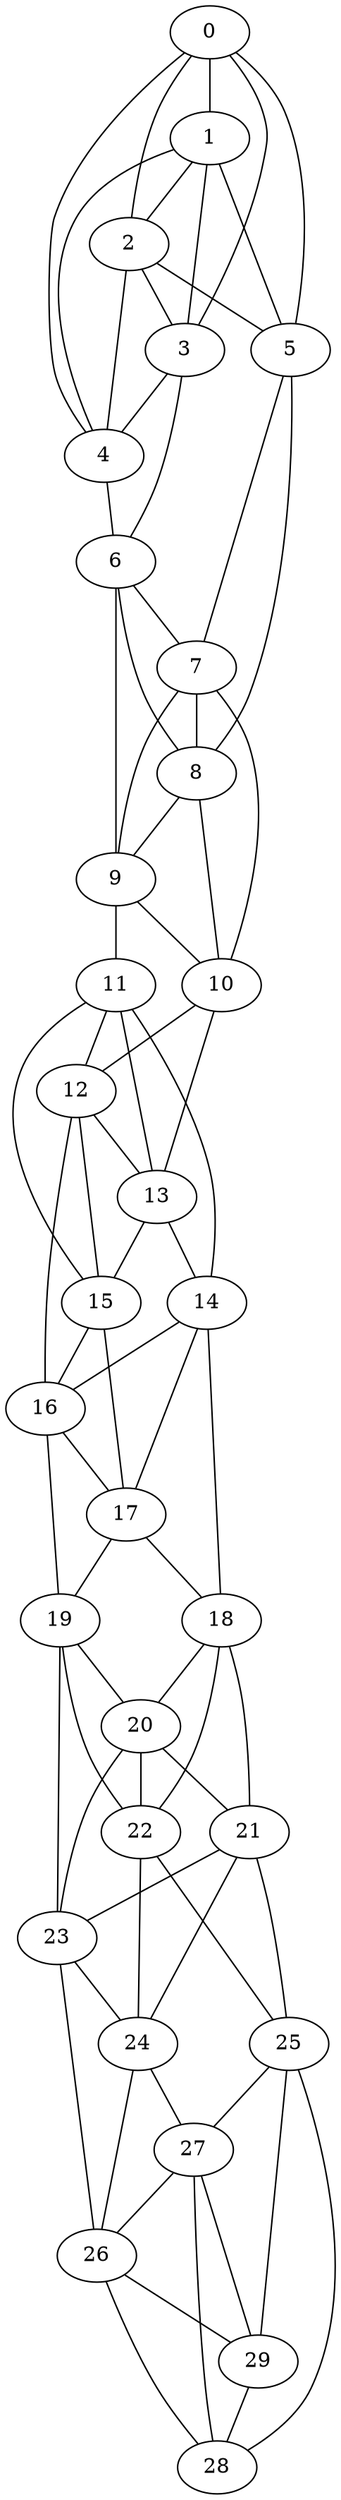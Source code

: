 strict graph G {
0;
1;
2;
3;
4;
5;
6;
7;
8;
9;
10;
11;
12;
13;
14;
15;
16;
17;
18;
19;
20;
21;
22;
23;
24;
25;
26;
27;
28;
29;
7 -- 10;
27 -- 26;
11 -- 13;
0 -- 3;
1 -- 2;
21 -- 24;
9 -- 11;
13 -- 14;
10 -- 13;
26 -- 28;
20 -- 23;
13 -- 15;
18 -- 21;
25 -- 29;
2 -- 4;
10 -- 12;
25 -- 28;
0 -- 2;
8 -- 9;
11 -- 15;
11 -- 14;
20 -- 21;
19 -- 23;
17 -- 18;
15 -- 17;
6 -- 7;
1 -- 4;
2 -- 5;
18 -- 20;
24 -- 26;
5 -- 7;
3 -- 4;
6 -- 8;
0 -- 1;
20 -- 22;
12 -- 16;
0 -- 4;
23 -- 24;
19 -- 20;
27 -- 28;
21 -- 25;
25 -- 27;
26 -- 29;
12 -- 13;
1 -- 3;
18 -- 22;
15 -- 16;
14 -- 17;
14 -- 16;
16 -- 19;
6 -- 9;
11 -- 12;
7 -- 9;
16 -- 17;
22 -- 24;
29 -- 28;
4 -- 6;
27 -- 29;
1 -- 5;
5 -- 8;
17 -- 19;
7 -- 8;
22 -- 25;
8 -- 10;
12 -- 15;
24 -- 27;
0 -- 5;
21 -- 23;
14 -- 18;
2 -- 3;
3 -- 6;
23 -- 26;
9 -- 10;
19 -- 22;
}
